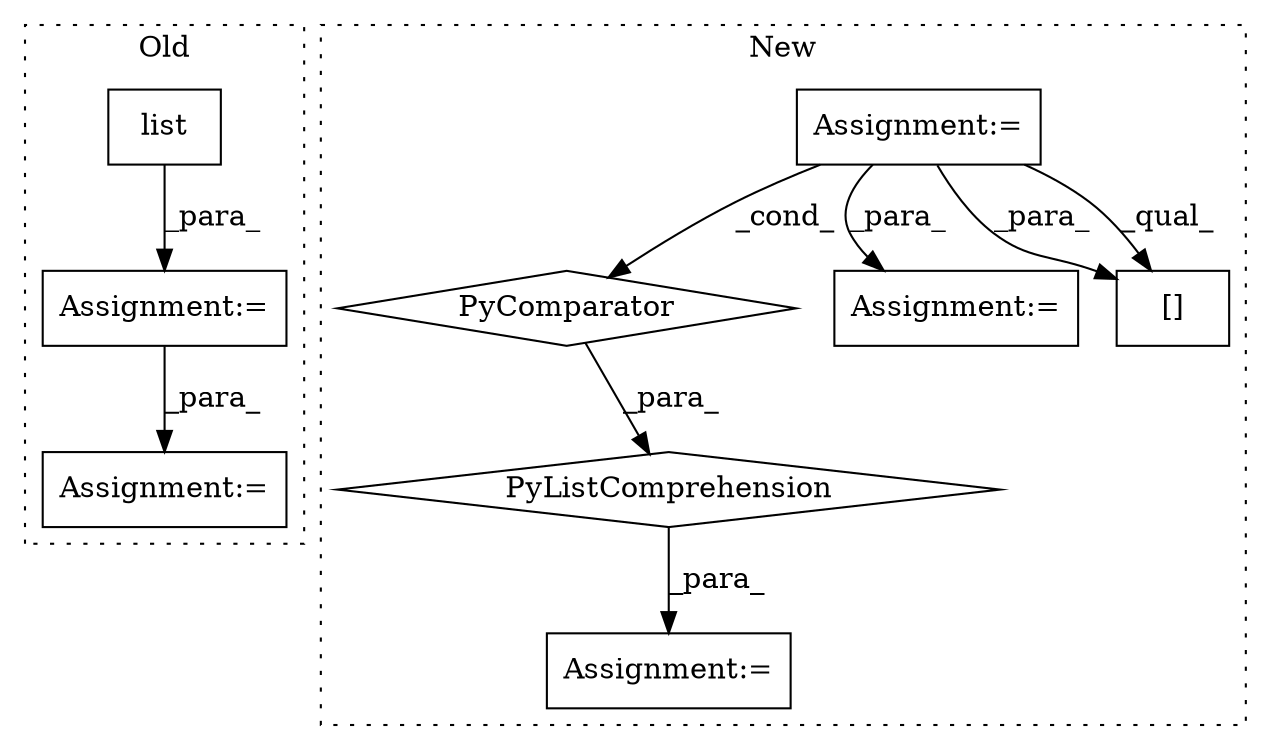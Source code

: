 digraph G {
subgraph cluster0 {
1 [label="list" a="32" s="462,485" l="5,1" shape="box"];
6 [label="Assignment:=" a="7" s="461" l="1" shape="box"];
7 [label="Assignment:=" a="7" s="537" l="1" shape="box"];
label = "Old";
style="dotted";
}
subgraph cluster1 {
2 [label="PyListComprehension" a="109" s="1963" l="105" shape="diamond"];
3 [label="PyComparator" a="113" s="2037" l="23" shape="diamond"];
4 [label="Assignment:=" a="7" s="1711" l="1" shape="box"];
5 [label="Assignment:=" a="7" s="1949" l="14" shape="box"];
8 [label="Assignment:=" a="7" s="2070,2155" l="57,2" shape="box"];
9 [label="[]" a="2" s="1963,1972" l="8,1" shape="box"];
label = "New";
style="dotted";
}
1 -> 6 [label="_para_"];
2 -> 5 [label="_para_"];
3 -> 2 [label="_para_"];
4 -> 3 [label="_cond_"];
4 -> 9 [label="_para_"];
4 -> 9 [label="_qual_"];
4 -> 8 [label="_para_"];
6 -> 7 [label="_para_"];
}